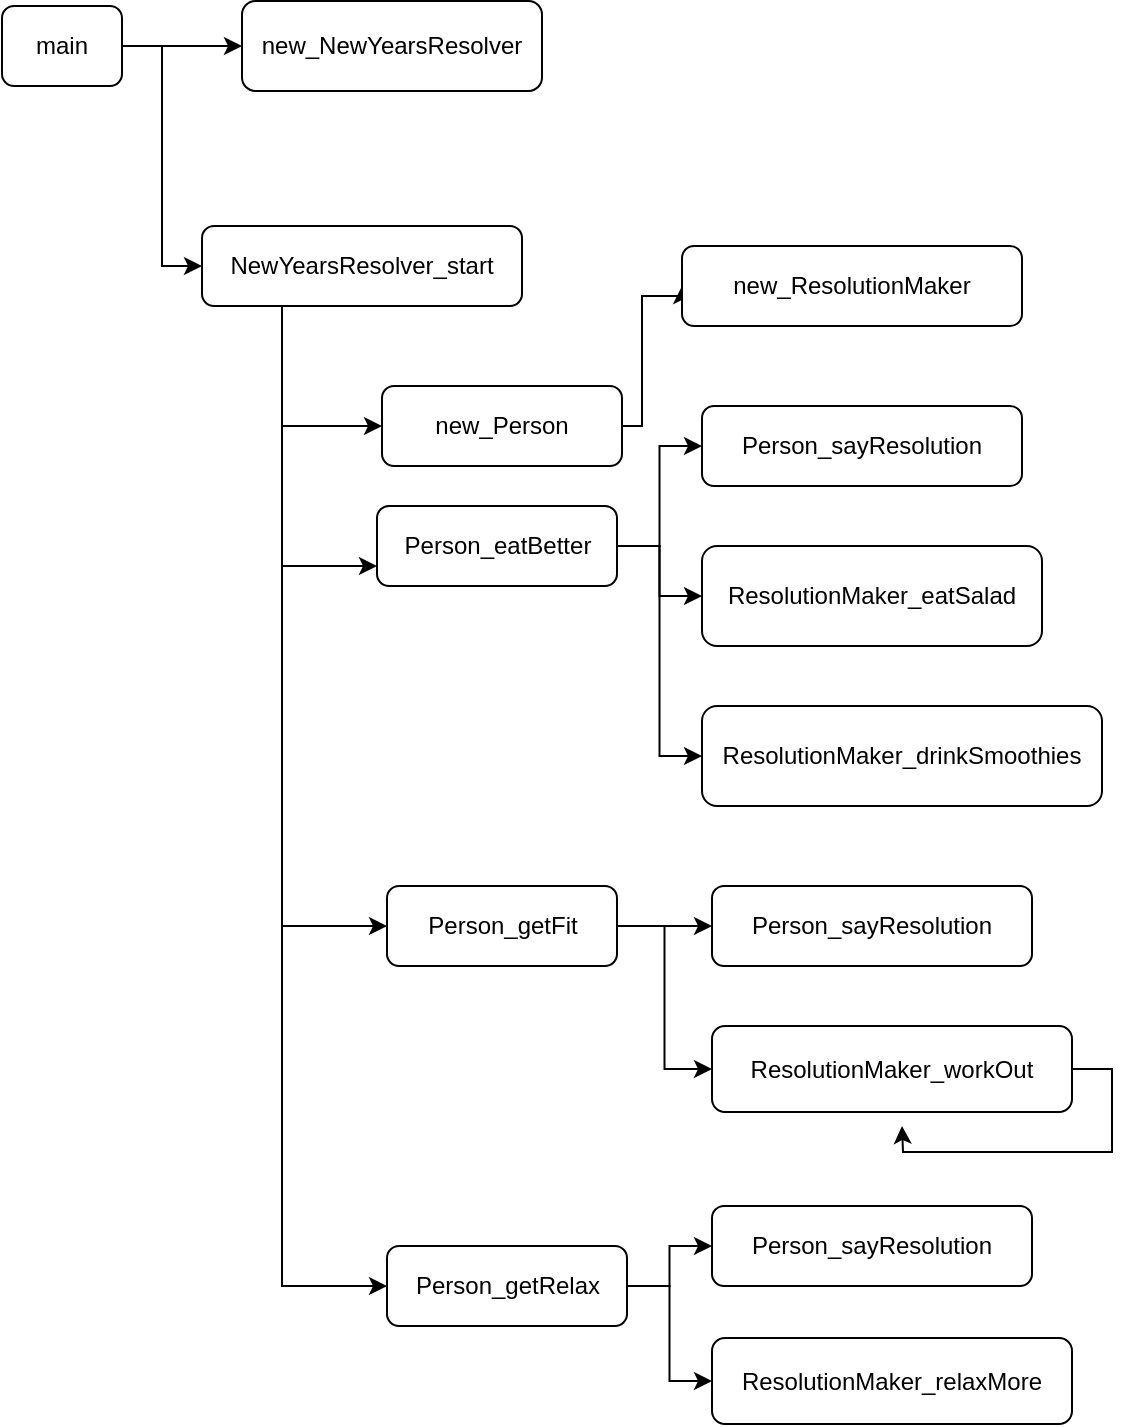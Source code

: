<mxfile version="21.7.2" type="github">
  <diagram id="C5RBs43oDa-KdzZeNtuy" name="Page-1">
    <mxGraphModel dx="719" dy="1011" grid="1" gridSize="10" guides="1" tooltips="1" connect="1" arrows="1" fold="1" page="1" pageScale="1" pageWidth="1169" pageHeight="1654" math="0" shadow="0">
      <root>
        <mxCell id="WIyWlLk6GJQsqaUBKTNV-0" />
        <mxCell id="WIyWlLk6GJQsqaUBKTNV-1" parent="WIyWlLk6GJQsqaUBKTNV-0" />
        <mxCell id="uNniVqdrkMxcKoAqIpW3-3" style="edgeStyle=orthogonalEdgeStyle;rounded=0;orthogonalLoop=1;jettySize=auto;html=1;entryX=0;entryY=0.5;entryDx=0;entryDy=0;" parent="WIyWlLk6GJQsqaUBKTNV-1" source="WIyWlLk6GJQsqaUBKTNV-3" target="WIyWlLk6GJQsqaUBKTNV-12" edge="1">
          <mxGeometry relative="1" as="geometry" />
        </mxCell>
        <mxCell id="uNniVqdrkMxcKoAqIpW3-5" style="edgeStyle=orthogonalEdgeStyle;rounded=0;orthogonalLoop=1;jettySize=auto;html=1;entryX=0;entryY=0.5;entryDx=0;entryDy=0;" parent="WIyWlLk6GJQsqaUBKTNV-1" source="WIyWlLk6GJQsqaUBKTNV-3" target="uNniVqdrkMxcKoAqIpW3-0" edge="1">
          <mxGeometry relative="1" as="geometry" />
        </mxCell>
        <mxCell id="WIyWlLk6GJQsqaUBKTNV-3" value="main" style="rounded=1;whiteSpace=wrap;html=1;fontSize=12;glass=0;strokeWidth=1;shadow=0;" parent="WIyWlLk6GJQsqaUBKTNV-1" vertex="1">
          <mxGeometry x="60" y="140" width="60" height="40" as="geometry" />
        </mxCell>
        <mxCell id="uNniVqdrkMxcKoAqIpW3-11" style="edgeStyle=orthogonalEdgeStyle;rounded=0;orthogonalLoop=1;jettySize=auto;html=1;entryX=0;entryY=0.5;entryDx=0;entryDy=0;" parent="WIyWlLk6GJQsqaUBKTNV-1" source="WIyWlLk6GJQsqaUBKTNV-11" target="uNniVqdrkMxcKoAqIpW3-6" edge="1">
          <mxGeometry relative="1" as="geometry">
            <Array as="points">
              <mxPoint x="380" y="350" />
              <mxPoint x="380" y="285" />
            </Array>
          </mxGeometry>
        </mxCell>
        <mxCell id="WIyWlLk6GJQsqaUBKTNV-11" value="new_Person" style="rounded=1;whiteSpace=wrap;html=1;fontSize=12;glass=0;strokeWidth=1;shadow=0;" parent="WIyWlLk6GJQsqaUBKTNV-1" vertex="1">
          <mxGeometry x="250" y="330" width="120" height="40" as="geometry" />
        </mxCell>
        <mxCell id="uNniVqdrkMxcKoAqIpW3-7" style="edgeStyle=orthogonalEdgeStyle;rounded=0;orthogonalLoop=1;jettySize=auto;html=1;exitX=0.5;exitY=1;exitDx=0;exitDy=0;entryX=0;entryY=0.5;entryDx=0;entryDy=0;" parent="WIyWlLk6GJQsqaUBKTNV-1" source="WIyWlLk6GJQsqaUBKTNV-12" target="WIyWlLk6GJQsqaUBKTNV-11" edge="1">
          <mxGeometry relative="1" as="geometry">
            <Array as="points">
              <mxPoint x="200" y="290" />
              <mxPoint x="200" y="350" />
            </Array>
          </mxGeometry>
        </mxCell>
        <mxCell id="uNniVqdrkMxcKoAqIpW3-20" style="edgeStyle=orthogonalEdgeStyle;rounded=0;orthogonalLoop=1;jettySize=auto;html=1;entryX=0;entryY=0.75;entryDx=0;entryDy=0;" parent="WIyWlLk6GJQsqaUBKTNV-1" source="WIyWlLk6GJQsqaUBKTNV-12" target="uNniVqdrkMxcKoAqIpW3-4" edge="1">
          <mxGeometry relative="1" as="geometry">
            <Array as="points">
              <mxPoint x="200" y="420" />
            </Array>
          </mxGeometry>
        </mxCell>
        <mxCell id="uNniVqdrkMxcKoAqIpW3-21" style="edgeStyle=orthogonalEdgeStyle;rounded=0;orthogonalLoop=1;jettySize=auto;html=1;exitX=0.25;exitY=1;exitDx=0;exitDy=0;entryX=0;entryY=0.5;entryDx=0;entryDy=0;" parent="WIyWlLk6GJQsqaUBKTNV-1" source="WIyWlLk6GJQsqaUBKTNV-12" target="uNniVqdrkMxcKoAqIpW3-18" edge="1">
          <mxGeometry relative="1" as="geometry" />
        </mxCell>
        <mxCell id="uNniVqdrkMxcKoAqIpW3-27" style="edgeStyle=orthogonalEdgeStyle;rounded=0;orthogonalLoop=1;jettySize=auto;html=1;exitX=0.25;exitY=1;exitDx=0;exitDy=0;entryX=0;entryY=0.5;entryDx=0;entryDy=0;" parent="WIyWlLk6GJQsqaUBKTNV-1" source="WIyWlLk6GJQsqaUBKTNV-12" target="uNniVqdrkMxcKoAqIpW3-26" edge="1">
          <mxGeometry relative="1" as="geometry" />
        </mxCell>
        <mxCell id="WIyWlLk6GJQsqaUBKTNV-12" value="NewYearsResolver_start" style="rounded=1;whiteSpace=wrap;html=1;fontSize=12;glass=0;strokeWidth=1;shadow=0;" parent="WIyWlLk6GJQsqaUBKTNV-1" vertex="1">
          <mxGeometry x="160" y="250" width="160" height="40" as="geometry" />
        </mxCell>
        <mxCell id="uNniVqdrkMxcKoAqIpW3-0" value="new_NewYearsResolver" style="rounded=1;whiteSpace=wrap;html=1;" parent="WIyWlLk6GJQsqaUBKTNV-1" vertex="1">
          <mxGeometry x="180" y="137.5" width="150" height="45" as="geometry" />
        </mxCell>
        <mxCell id="uNniVqdrkMxcKoAqIpW3-14" style="edgeStyle=orthogonalEdgeStyle;rounded=0;orthogonalLoop=1;jettySize=auto;html=1;entryX=0;entryY=0.5;entryDx=0;entryDy=0;" parent="WIyWlLk6GJQsqaUBKTNV-1" source="uNniVqdrkMxcKoAqIpW3-4" target="uNniVqdrkMxcKoAqIpW3-12" edge="1">
          <mxGeometry relative="1" as="geometry" />
        </mxCell>
        <mxCell id="uNniVqdrkMxcKoAqIpW3-15" style="edgeStyle=orthogonalEdgeStyle;rounded=0;orthogonalLoop=1;jettySize=auto;html=1;" parent="WIyWlLk6GJQsqaUBKTNV-1" source="uNniVqdrkMxcKoAqIpW3-4" target="uNniVqdrkMxcKoAqIpW3-13" edge="1">
          <mxGeometry relative="1" as="geometry" />
        </mxCell>
        <mxCell id="uNniVqdrkMxcKoAqIpW3-17" style="edgeStyle=orthogonalEdgeStyle;rounded=0;orthogonalLoop=1;jettySize=auto;html=1;entryX=0;entryY=0.5;entryDx=0;entryDy=0;" parent="WIyWlLk6GJQsqaUBKTNV-1" source="uNniVqdrkMxcKoAqIpW3-4" target="uNniVqdrkMxcKoAqIpW3-16" edge="1">
          <mxGeometry relative="1" as="geometry" />
        </mxCell>
        <mxCell id="uNniVqdrkMxcKoAqIpW3-4" value="Person_eatBetter" style="rounded=1;whiteSpace=wrap;html=1;" parent="WIyWlLk6GJQsqaUBKTNV-1" vertex="1">
          <mxGeometry x="247.5" y="390" width="120" height="40" as="geometry" />
        </mxCell>
        <mxCell id="uNniVqdrkMxcKoAqIpW3-6" value="new_ResolutionMaker" style="rounded=1;whiteSpace=wrap;html=1;" parent="WIyWlLk6GJQsqaUBKTNV-1" vertex="1">
          <mxGeometry x="400" y="260" width="170" height="40" as="geometry" />
        </mxCell>
        <mxCell id="uNniVqdrkMxcKoAqIpW3-12" value="Person_sayResolution" style="rounded=1;whiteSpace=wrap;html=1;" parent="WIyWlLk6GJQsqaUBKTNV-1" vertex="1">
          <mxGeometry x="410" y="340" width="160" height="40" as="geometry" />
        </mxCell>
        <mxCell id="uNniVqdrkMxcKoAqIpW3-13" value="ResolutionMaker_eatSalad" style="rounded=1;whiteSpace=wrap;html=1;" parent="WIyWlLk6GJQsqaUBKTNV-1" vertex="1">
          <mxGeometry x="410" y="410" width="170" height="50" as="geometry" />
        </mxCell>
        <mxCell id="uNniVqdrkMxcKoAqIpW3-16" value="ResolutionMaker_drinkSmoothies" style="rounded=1;whiteSpace=wrap;html=1;" parent="WIyWlLk6GJQsqaUBKTNV-1" vertex="1">
          <mxGeometry x="410" y="490" width="200" height="50" as="geometry" />
        </mxCell>
        <mxCell id="uNniVqdrkMxcKoAqIpW3-23" style="edgeStyle=orthogonalEdgeStyle;rounded=0;orthogonalLoop=1;jettySize=auto;html=1;exitX=1;exitY=0.5;exitDx=0;exitDy=0;entryX=0;entryY=0.5;entryDx=0;entryDy=0;" parent="WIyWlLk6GJQsqaUBKTNV-1" source="uNniVqdrkMxcKoAqIpW3-18" target="uNniVqdrkMxcKoAqIpW3-22" edge="1">
          <mxGeometry relative="1" as="geometry" />
        </mxCell>
        <mxCell id="uNniVqdrkMxcKoAqIpW3-25" style="edgeStyle=orthogonalEdgeStyle;rounded=0;orthogonalLoop=1;jettySize=auto;html=1;exitX=1;exitY=0.5;exitDx=0;exitDy=0;entryX=0;entryY=0.5;entryDx=0;entryDy=0;" parent="WIyWlLk6GJQsqaUBKTNV-1" source="uNniVqdrkMxcKoAqIpW3-18" target="uNniVqdrkMxcKoAqIpW3-24" edge="1">
          <mxGeometry relative="1" as="geometry" />
        </mxCell>
        <mxCell id="uNniVqdrkMxcKoAqIpW3-18" value="Person_getFit" style="rounded=1;whiteSpace=wrap;html=1;" parent="WIyWlLk6GJQsqaUBKTNV-1" vertex="1">
          <mxGeometry x="252.5" y="580" width="115" height="40" as="geometry" />
        </mxCell>
        <mxCell id="uNniVqdrkMxcKoAqIpW3-22" value="Person_sayResolution" style="rounded=1;whiteSpace=wrap;html=1;" parent="WIyWlLk6GJQsqaUBKTNV-1" vertex="1">
          <mxGeometry x="415" y="580" width="160" height="40" as="geometry" />
        </mxCell>
        <mxCell id="XdIOdjhrJuNboTwtoe_S-0" style="edgeStyle=orthogonalEdgeStyle;rounded=0;orthogonalLoop=1;jettySize=auto;html=1;exitX=1;exitY=0.5;exitDx=0;exitDy=0;" edge="1" parent="WIyWlLk6GJQsqaUBKTNV-1" source="uNniVqdrkMxcKoAqIpW3-24">
          <mxGeometry relative="1" as="geometry">
            <mxPoint x="510" y="700" as="targetPoint" />
          </mxGeometry>
        </mxCell>
        <mxCell id="uNniVqdrkMxcKoAqIpW3-24" value="ResolutionMaker_workOut" style="rounded=1;whiteSpace=wrap;html=1;" parent="WIyWlLk6GJQsqaUBKTNV-1" vertex="1">
          <mxGeometry x="415" y="650" width="180" height="43" as="geometry" />
        </mxCell>
        <mxCell id="uNniVqdrkMxcKoAqIpW3-30" style="edgeStyle=orthogonalEdgeStyle;rounded=0;orthogonalLoop=1;jettySize=auto;html=1;exitX=1;exitY=0.5;exitDx=0;exitDy=0;entryX=0;entryY=0.5;entryDx=0;entryDy=0;" parent="WIyWlLk6GJQsqaUBKTNV-1" source="uNniVqdrkMxcKoAqIpW3-26" target="uNniVqdrkMxcKoAqIpW3-28" edge="1">
          <mxGeometry relative="1" as="geometry" />
        </mxCell>
        <mxCell id="uNniVqdrkMxcKoAqIpW3-31" style="edgeStyle=orthogonalEdgeStyle;rounded=0;orthogonalLoop=1;jettySize=auto;html=1;exitX=1;exitY=0.5;exitDx=0;exitDy=0;entryX=0;entryY=0.5;entryDx=0;entryDy=0;" parent="WIyWlLk6GJQsqaUBKTNV-1" source="uNniVqdrkMxcKoAqIpW3-26" target="uNniVqdrkMxcKoAqIpW3-29" edge="1">
          <mxGeometry relative="1" as="geometry" />
        </mxCell>
        <mxCell id="uNniVqdrkMxcKoAqIpW3-26" value="Person_getRelax" style="rounded=1;whiteSpace=wrap;html=1;" parent="WIyWlLk6GJQsqaUBKTNV-1" vertex="1">
          <mxGeometry x="252.5" y="760" width="120" height="40" as="geometry" />
        </mxCell>
        <mxCell id="uNniVqdrkMxcKoAqIpW3-28" value="Person_sayResolution" style="rounded=1;whiteSpace=wrap;html=1;" parent="WIyWlLk6GJQsqaUBKTNV-1" vertex="1">
          <mxGeometry x="415" y="740" width="160" height="40" as="geometry" />
        </mxCell>
        <mxCell id="uNniVqdrkMxcKoAqIpW3-29" value="ResolutionMaker_relaxMore" style="rounded=1;whiteSpace=wrap;html=1;" parent="WIyWlLk6GJQsqaUBKTNV-1" vertex="1">
          <mxGeometry x="415" y="806" width="180" height="43" as="geometry" />
        </mxCell>
      </root>
    </mxGraphModel>
  </diagram>
</mxfile>
